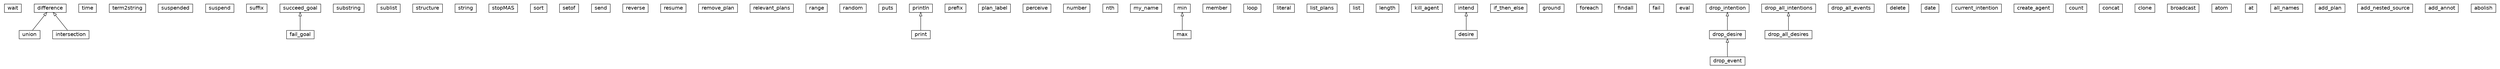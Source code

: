 #!/usr/local/bin/dot
#
# Class diagram 
# Generated by UMLGraph version 5.1 (http://www.umlgraph.org/)
#

digraph G {
	edge [fontname="Helvetica",fontsize=10,labelfontname="Helvetica",labelfontsize=10];
	node [fontname="Helvetica",fontsize=10,shape=plaintext];
	nodesep=0.25;
	ranksep=0.5;
	// jason.stdlib.wait
	c4672 [label=<<table title="jason.stdlib.wait" border="0" cellborder="1" cellspacing="0" cellpadding="2" port="p" href="./wait.html">
		<tr><td><table border="0" cellspacing="0" cellpadding="1">
<tr><td align="center" balign="center"> wait </td></tr>
		</table></td></tr>
		</table>>, fontname="Helvetica", fontcolor="black", fontsize=14.0];
	// jason.stdlib.union
	c4673 [label=<<table title="jason.stdlib.union" border="0" cellborder="1" cellspacing="0" cellpadding="2" port="p" href="./union.html">
		<tr><td><table border="0" cellspacing="0" cellpadding="1">
<tr><td align="center" balign="center"> union </td></tr>
		</table></td></tr>
		</table>>, fontname="Helvetica", fontcolor="black", fontsize=14.0];
	// jason.stdlib.time
	c4674 [label=<<table title="jason.stdlib.time" border="0" cellborder="1" cellspacing="0" cellpadding="2" port="p" href="./time.html">
		<tr><td><table border="0" cellspacing="0" cellpadding="1">
<tr><td align="center" balign="center"> time </td></tr>
		</table></td></tr>
		</table>>, fontname="Helvetica", fontcolor="black", fontsize=14.0];
	// jason.stdlib.term2string
	c4675 [label=<<table title="jason.stdlib.term2string" border="0" cellborder="1" cellspacing="0" cellpadding="2" port="p" href="./term2string.html">
		<tr><td><table border="0" cellspacing="0" cellpadding="1">
<tr><td align="center" balign="center"> term2string </td></tr>
		</table></td></tr>
		</table>>, fontname="Helvetica", fontcolor="black", fontsize=14.0];
	// jason.stdlib.suspended
	c4676 [label=<<table title="jason.stdlib.suspended" border="0" cellborder="1" cellspacing="0" cellpadding="2" port="p" href="./suspended.html">
		<tr><td><table border="0" cellspacing="0" cellpadding="1">
<tr><td align="center" balign="center"> suspended </td></tr>
		</table></td></tr>
		</table>>, fontname="Helvetica", fontcolor="black", fontsize=14.0];
	// jason.stdlib.suspend
	c4677 [label=<<table title="jason.stdlib.suspend" border="0" cellborder="1" cellspacing="0" cellpadding="2" port="p" href="./suspend.html">
		<tr><td><table border="0" cellspacing="0" cellpadding="1">
<tr><td align="center" balign="center"> suspend </td></tr>
		</table></td></tr>
		</table>>, fontname="Helvetica", fontcolor="black", fontsize=14.0];
	// jason.stdlib.suffix
	c4678 [label=<<table title="jason.stdlib.suffix" border="0" cellborder="1" cellspacing="0" cellpadding="2" port="p" href="./suffix.html">
		<tr><td><table border="0" cellspacing="0" cellpadding="1">
<tr><td align="center" balign="center"> suffix </td></tr>
		</table></td></tr>
		</table>>, fontname="Helvetica", fontcolor="black", fontsize=14.0];
	// jason.stdlib.succeed_goal
	c4679 [label=<<table title="jason.stdlib.succeed_goal" border="0" cellborder="1" cellspacing="0" cellpadding="2" port="p" href="./succeed_goal.html">
		<tr><td><table border="0" cellspacing="0" cellpadding="1">
<tr><td align="center" balign="center"> succeed_goal </td></tr>
		</table></td></tr>
		</table>>, fontname="Helvetica", fontcolor="black", fontsize=14.0];
	// jason.stdlib.substring
	c4680 [label=<<table title="jason.stdlib.substring" border="0" cellborder="1" cellspacing="0" cellpadding="2" port="p" href="./substring.html">
		<tr><td><table border="0" cellspacing="0" cellpadding="1">
<tr><td align="center" balign="center"> substring </td></tr>
		</table></td></tr>
		</table>>, fontname="Helvetica", fontcolor="black", fontsize=14.0];
	// jason.stdlib.sublist
	c4681 [label=<<table title="jason.stdlib.sublist" border="0" cellborder="1" cellspacing="0" cellpadding="2" port="p" href="./sublist.html">
		<tr><td><table border="0" cellspacing="0" cellpadding="1">
<tr><td align="center" balign="center"> sublist </td></tr>
		</table></td></tr>
		</table>>, fontname="Helvetica", fontcolor="black", fontsize=14.0];
	// jason.stdlib.structure
	c4682 [label=<<table title="jason.stdlib.structure" border="0" cellborder="1" cellspacing="0" cellpadding="2" port="p" href="./structure.html">
		<tr><td><table border="0" cellspacing="0" cellpadding="1">
<tr><td align="center" balign="center"> structure </td></tr>
		</table></td></tr>
		</table>>, fontname="Helvetica", fontcolor="black", fontsize=14.0];
	// jason.stdlib.string
	c4683 [label=<<table title="jason.stdlib.string" border="0" cellborder="1" cellspacing="0" cellpadding="2" port="p" href="./string.html">
		<tr><td><table border="0" cellspacing="0" cellpadding="1">
<tr><td align="center" balign="center"> string </td></tr>
		</table></td></tr>
		</table>>, fontname="Helvetica", fontcolor="black", fontsize=14.0];
	// jason.stdlib.stopMAS
	c4684 [label=<<table title="jason.stdlib.stopMAS" border="0" cellborder="1" cellspacing="0" cellpadding="2" port="p" href="./stopMAS.html">
		<tr><td><table border="0" cellspacing="0" cellpadding="1">
<tr><td align="center" balign="center"> stopMAS </td></tr>
		</table></td></tr>
		</table>>, fontname="Helvetica", fontcolor="black", fontsize=14.0];
	// jason.stdlib.sort
	c4685 [label=<<table title="jason.stdlib.sort" border="0" cellborder="1" cellspacing="0" cellpadding="2" port="p" href="./sort.html">
		<tr><td><table border="0" cellspacing="0" cellpadding="1">
<tr><td align="center" balign="center"> sort </td></tr>
		</table></td></tr>
		</table>>, fontname="Helvetica", fontcolor="black", fontsize=14.0];
	// jason.stdlib.setof
	c4686 [label=<<table title="jason.stdlib.setof" border="0" cellborder="1" cellspacing="0" cellpadding="2" port="p" href="./setof.html">
		<tr><td><table border="0" cellspacing="0" cellpadding="1">
<tr><td align="center" balign="center"> setof </td></tr>
		</table></td></tr>
		</table>>, fontname="Helvetica", fontcolor="black", fontsize=14.0];
	// jason.stdlib.send
	c4687 [label=<<table title="jason.stdlib.send" border="0" cellborder="1" cellspacing="0" cellpadding="2" port="p" href="./send.html">
		<tr><td><table border="0" cellspacing="0" cellpadding="1">
<tr><td align="center" balign="center"> send </td></tr>
		</table></td></tr>
		</table>>, fontname="Helvetica", fontcolor="black", fontsize=14.0];
	// jason.stdlib.reverse
	c4688 [label=<<table title="jason.stdlib.reverse" border="0" cellborder="1" cellspacing="0" cellpadding="2" port="p" href="./reverse.html">
		<tr><td><table border="0" cellspacing="0" cellpadding="1">
<tr><td align="center" balign="center"> reverse </td></tr>
		</table></td></tr>
		</table>>, fontname="Helvetica", fontcolor="black", fontsize=14.0];
	// jason.stdlib.resume
	c4689 [label=<<table title="jason.stdlib.resume" border="0" cellborder="1" cellspacing="0" cellpadding="2" port="p" href="./resume.html">
		<tr><td><table border="0" cellspacing="0" cellpadding="1">
<tr><td align="center" balign="center"> resume </td></tr>
		</table></td></tr>
		</table>>, fontname="Helvetica", fontcolor="black", fontsize=14.0];
	// jason.stdlib.remove_plan
	c4690 [label=<<table title="jason.stdlib.remove_plan" border="0" cellborder="1" cellspacing="0" cellpadding="2" port="p" href="./remove_plan.html">
		<tr><td><table border="0" cellspacing="0" cellpadding="1">
<tr><td align="center" balign="center"> remove_plan </td></tr>
		</table></td></tr>
		</table>>, fontname="Helvetica", fontcolor="black", fontsize=14.0];
	// jason.stdlib.relevant_plans
	c4691 [label=<<table title="jason.stdlib.relevant_plans" border="0" cellborder="1" cellspacing="0" cellpadding="2" port="p" href="./relevant_plans.html">
		<tr><td><table border="0" cellspacing="0" cellpadding="1">
<tr><td align="center" balign="center"> relevant_plans </td></tr>
		</table></td></tr>
		</table>>, fontname="Helvetica", fontcolor="black", fontsize=14.0];
	// jason.stdlib.range
	c4692 [label=<<table title="jason.stdlib.range" border="0" cellborder="1" cellspacing="0" cellpadding="2" port="p" href="./range.html">
		<tr><td><table border="0" cellspacing="0" cellpadding="1">
<tr><td align="center" balign="center"> range </td></tr>
		</table></td></tr>
		</table>>, fontname="Helvetica", fontcolor="black", fontsize=14.0];
	// jason.stdlib.random
	c4693 [label=<<table title="jason.stdlib.random" border="0" cellborder="1" cellspacing="0" cellpadding="2" port="p" href="./random.html">
		<tr><td><table border="0" cellspacing="0" cellpadding="1">
<tr><td align="center" balign="center"> random </td></tr>
		</table></td></tr>
		</table>>, fontname="Helvetica", fontcolor="black", fontsize=14.0];
	// jason.stdlib.puts
	c4694 [label=<<table title="jason.stdlib.puts" border="0" cellborder="1" cellspacing="0" cellpadding="2" port="p" href="./puts.html">
		<tr><td><table border="0" cellspacing="0" cellpadding="1">
<tr><td align="center" balign="center"> puts </td></tr>
		</table></td></tr>
		</table>>, fontname="Helvetica", fontcolor="black", fontsize=14.0];
	// jason.stdlib.println
	c4695 [label=<<table title="jason.stdlib.println" border="0" cellborder="1" cellspacing="0" cellpadding="2" port="p" href="./println.html">
		<tr><td><table border="0" cellspacing="0" cellpadding="1">
<tr><td align="center" balign="center"> println </td></tr>
		</table></td></tr>
		</table>>, fontname="Helvetica", fontcolor="black", fontsize=14.0];
	// jason.stdlib.print
	c4696 [label=<<table title="jason.stdlib.print" border="0" cellborder="1" cellspacing="0" cellpadding="2" port="p" href="./print.html">
		<tr><td><table border="0" cellspacing="0" cellpadding="1">
<tr><td align="center" balign="center"> print </td></tr>
		</table></td></tr>
		</table>>, fontname="Helvetica", fontcolor="black", fontsize=14.0];
	// jason.stdlib.prefix
	c4697 [label=<<table title="jason.stdlib.prefix" border="0" cellborder="1" cellspacing="0" cellpadding="2" port="p" href="./prefix.html">
		<tr><td><table border="0" cellspacing="0" cellpadding="1">
<tr><td align="center" balign="center"> prefix </td></tr>
		</table></td></tr>
		</table>>, fontname="Helvetica", fontcolor="black", fontsize=14.0];
	// jason.stdlib.plan_label
	c4698 [label=<<table title="jason.stdlib.plan_label" border="0" cellborder="1" cellspacing="0" cellpadding="2" port="p" href="./plan_label.html">
		<tr><td><table border="0" cellspacing="0" cellpadding="1">
<tr><td align="center" balign="center"> plan_label </td></tr>
		</table></td></tr>
		</table>>, fontname="Helvetica", fontcolor="black", fontsize=14.0];
	// jason.stdlib.perceive
	c4699 [label=<<table title="jason.stdlib.perceive" border="0" cellborder="1" cellspacing="0" cellpadding="2" port="p" href="./perceive.html">
		<tr><td><table border="0" cellspacing="0" cellpadding="1">
<tr><td align="center" balign="center"> perceive </td></tr>
		</table></td></tr>
		</table>>, fontname="Helvetica", fontcolor="black", fontsize=14.0];
	// jason.stdlib.number
	c4700 [label=<<table title="jason.stdlib.number" border="0" cellborder="1" cellspacing="0" cellpadding="2" port="p" href="./number.html">
		<tr><td><table border="0" cellspacing="0" cellpadding="1">
<tr><td align="center" balign="center"> number </td></tr>
		</table></td></tr>
		</table>>, fontname="Helvetica", fontcolor="black", fontsize=14.0];
	// jason.stdlib.nth
	c4701 [label=<<table title="jason.stdlib.nth" border="0" cellborder="1" cellspacing="0" cellpadding="2" port="p" href="./nth.html">
		<tr><td><table border="0" cellspacing="0" cellpadding="1">
<tr><td align="center" balign="center"> nth </td></tr>
		</table></td></tr>
		</table>>, fontname="Helvetica", fontcolor="black", fontsize=14.0];
	// jason.stdlib.my_name
	c4702 [label=<<table title="jason.stdlib.my_name" border="0" cellborder="1" cellspacing="0" cellpadding="2" port="p" href="./my_name.html">
		<tr><td><table border="0" cellspacing="0" cellpadding="1">
<tr><td align="center" balign="center"> my_name </td></tr>
		</table></td></tr>
		</table>>, fontname="Helvetica", fontcolor="black", fontsize=14.0];
	// jason.stdlib.min
	c4703 [label=<<table title="jason.stdlib.min" border="0" cellborder="1" cellspacing="0" cellpadding="2" port="p" href="./min.html">
		<tr><td><table border="0" cellspacing="0" cellpadding="1">
<tr><td align="center" balign="center"> min </td></tr>
		</table></td></tr>
		</table>>, fontname="Helvetica", fontcolor="black", fontsize=14.0];
	// jason.stdlib.member
	c4704 [label=<<table title="jason.stdlib.member" border="0" cellborder="1" cellspacing="0" cellpadding="2" port="p" href="./member.html">
		<tr><td><table border="0" cellspacing="0" cellpadding="1">
<tr><td align="center" balign="center"> member </td></tr>
		</table></td></tr>
		</table>>, fontname="Helvetica", fontcolor="black", fontsize=14.0];
	// jason.stdlib.max
	c4705 [label=<<table title="jason.stdlib.max" border="0" cellborder="1" cellspacing="0" cellpadding="2" port="p" href="./max.html">
		<tr><td><table border="0" cellspacing="0" cellpadding="1">
<tr><td align="center" balign="center"> max </td></tr>
		</table></td></tr>
		</table>>, fontname="Helvetica", fontcolor="black", fontsize=14.0];
	// jason.stdlib.loop
	c4706 [label=<<table title="jason.stdlib.loop" border="0" cellborder="1" cellspacing="0" cellpadding="2" port="p" href="./loop.html">
		<tr><td><table border="0" cellspacing="0" cellpadding="1">
<tr><td align="center" balign="center"> loop </td></tr>
		</table></td></tr>
		</table>>, fontname="Helvetica", fontcolor="black", fontsize=14.0];
	// jason.stdlib.literal
	c4707 [label=<<table title="jason.stdlib.literal" border="0" cellborder="1" cellspacing="0" cellpadding="2" port="p" href="./literal.html">
		<tr><td><table border="0" cellspacing="0" cellpadding="1">
<tr><td align="center" balign="center"> literal </td></tr>
		</table></td></tr>
		</table>>, fontname="Helvetica", fontcolor="black", fontsize=14.0];
	// jason.stdlib.list_plans
	c4708 [label=<<table title="jason.stdlib.list_plans" border="0" cellborder="1" cellspacing="0" cellpadding="2" port="p" href="./list_plans.html">
		<tr><td><table border="0" cellspacing="0" cellpadding="1">
<tr><td align="center" balign="center"> list_plans </td></tr>
		</table></td></tr>
		</table>>, fontname="Helvetica", fontcolor="black", fontsize=14.0];
	// jason.stdlib.list
	c4709 [label=<<table title="jason.stdlib.list" border="0" cellborder="1" cellspacing="0" cellpadding="2" port="p" href="./list.html">
		<tr><td><table border="0" cellspacing="0" cellpadding="1">
<tr><td align="center" balign="center"> list </td></tr>
		</table></td></tr>
		</table>>, fontname="Helvetica", fontcolor="black", fontsize=14.0];
	// jason.stdlib.length
	c4710 [label=<<table title="jason.stdlib.length" border="0" cellborder="1" cellspacing="0" cellpadding="2" port="p" href="./length.html">
		<tr><td><table border="0" cellspacing="0" cellpadding="1">
<tr><td align="center" balign="center"> length </td></tr>
		</table></td></tr>
		</table>>, fontname="Helvetica", fontcolor="black", fontsize=14.0];
	// jason.stdlib.kill_agent
	c4711 [label=<<table title="jason.stdlib.kill_agent" border="0" cellborder="1" cellspacing="0" cellpadding="2" port="p" href="./kill_agent.html">
		<tr><td><table border="0" cellspacing="0" cellpadding="1">
<tr><td align="center" balign="center"> kill_agent </td></tr>
		</table></td></tr>
		</table>>, fontname="Helvetica", fontcolor="black", fontsize=14.0];
	// jason.stdlib.intersection
	c4712 [label=<<table title="jason.stdlib.intersection" border="0" cellborder="1" cellspacing="0" cellpadding="2" port="p" href="./intersection.html">
		<tr><td><table border="0" cellspacing="0" cellpadding="1">
<tr><td align="center" balign="center"> intersection </td></tr>
		</table></td></tr>
		</table>>, fontname="Helvetica", fontcolor="black", fontsize=14.0];
	// jason.stdlib.intend
	c4713 [label=<<table title="jason.stdlib.intend" border="0" cellborder="1" cellspacing="0" cellpadding="2" port="p" href="./intend.html">
		<tr><td><table border="0" cellspacing="0" cellpadding="1">
<tr><td align="center" balign="center"> intend </td></tr>
		</table></td></tr>
		</table>>, fontname="Helvetica", fontcolor="black", fontsize=14.0];
	// jason.stdlib.if_then_else
	c4714 [label=<<table title="jason.stdlib.if_then_else" border="0" cellborder="1" cellspacing="0" cellpadding="2" port="p" href="./if_then_else.html">
		<tr><td><table border="0" cellspacing="0" cellpadding="1">
<tr><td align="center" balign="center"> if_then_else </td></tr>
		</table></td></tr>
		</table>>, fontname="Helvetica", fontcolor="black", fontsize=14.0];
	// jason.stdlib.ground
	c4715 [label=<<table title="jason.stdlib.ground" border="0" cellborder="1" cellspacing="0" cellpadding="2" port="p" href="./ground.html">
		<tr><td><table border="0" cellspacing="0" cellpadding="1">
<tr><td align="center" balign="center"> ground </td></tr>
		</table></td></tr>
		</table>>, fontname="Helvetica", fontcolor="black", fontsize=14.0];
	// jason.stdlib.foreach
	c4716 [label=<<table title="jason.stdlib.foreach" border="0" cellborder="1" cellspacing="0" cellpadding="2" port="p" href="./foreach.html">
		<tr><td><table border="0" cellspacing="0" cellpadding="1">
<tr><td align="center" balign="center"> foreach </td></tr>
		</table></td></tr>
		</table>>, fontname="Helvetica", fontcolor="black", fontsize=14.0];
	// jason.stdlib.findall
	c4717 [label=<<table title="jason.stdlib.findall" border="0" cellborder="1" cellspacing="0" cellpadding="2" port="p" href="./findall.html">
		<tr><td><table border="0" cellspacing="0" cellpadding="1">
<tr><td align="center" balign="center"> findall </td></tr>
		</table></td></tr>
		</table>>, fontname="Helvetica", fontcolor="black", fontsize=14.0];
	// jason.stdlib.fail_goal
	c4718 [label=<<table title="jason.stdlib.fail_goal" border="0" cellborder="1" cellspacing="0" cellpadding="2" port="p" href="./fail_goal.html">
		<tr><td><table border="0" cellspacing="0" cellpadding="1">
<tr><td align="center" balign="center"> fail_goal </td></tr>
		</table></td></tr>
		</table>>, fontname="Helvetica", fontcolor="black", fontsize=14.0];
	// jason.stdlib.fail
	c4719 [label=<<table title="jason.stdlib.fail" border="0" cellborder="1" cellspacing="0" cellpadding="2" port="p" href="./fail.html">
		<tr><td><table border="0" cellspacing="0" cellpadding="1">
<tr><td align="center" balign="center"> fail </td></tr>
		</table></td></tr>
		</table>>, fontname="Helvetica", fontcolor="black", fontsize=14.0];
	// jason.stdlib.eval
	c4720 [label=<<table title="jason.stdlib.eval" border="0" cellborder="1" cellspacing="0" cellpadding="2" port="p" href="./eval.html">
		<tr><td><table border="0" cellspacing="0" cellpadding="1">
<tr><td align="center" balign="center"> eval </td></tr>
		</table></td></tr>
		</table>>, fontname="Helvetica", fontcolor="black", fontsize=14.0];
	// jason.stdlib.drop_intention
	c4721 [label=<<table title="jason.stdlib.drop_intention" border="0" cellborder="1" cellspacing="0" cellpadding="2" port="p" href="./drop_intention.html">
		<tr><td><table border="0" cellspacing="0" cellpadding="1">
<tr><td align="center" balign="center"> drop_intention </td></tr>
		</table></td></tr>
		</table>>, fontname="Helvetica", fontcolor="black", fontsize=14.0];
	// jason.stdlib.drop_event
	c4722 [label=<<table title="jason.stdlib.drop_event" border="0" cellborder="1" cellspacing="0" cellpadding="2" port="p" href="./drop_event.html">
		<tr><td><table border="0" cellspacing="0" cellpadding="1">
<tr><td align="center" balign="center"> drop_event </td></tr>
		</table></td></tr>
		</table>>, fontname="Helvetica", fontcolor="black", fontsize=14.0];
	// jason.stdlib.drop_desire
	c4723 [label=<<table title="jason.stdlib.drop_desire" border="0" cellborder="1" cellspacing="0" cellpadding="2" port="p" href="./drop_desire.html">
		<tr><td><table border="0" cellspacing="0" cellpadding="1">
<tr><td align="center" balign="center"> drop_desire </td></tr>
		</table></td></tr>
		</table>>, fontname="Helvetica", fontcolor="black", fontsize=14.0];
	// jason.stdlib.drop_all_intentions
	c4724 [label=<<table title="jason.stdlib.drop_all_intentions" border="0" cellborder="1" cellspacing="0" cellpadding="2" port="p" href="./drop_all_intentions.html">
		<tr><td><table border="0" cellspacing="0" cellpadding="1">
<tr><td align="center" balign="center"> drop_all_intentions </td></tr>
		</table></td></tr>
		</table>>, fontname="Helvetica", fontcolor="black", fontsize=14.0];
	// jason.stdlib.drop_all_events
	c4725 [label=<<table title="jason.stdlib.drop_all_events" border="0" cellborder="1" cellspacing="0" cellpadding="2" port="p" href="./drop_all_events.html">
		<tr><td><table border="0" cellspacing="0" cellpadding="1">
<tr><td align="center" balign="center"> drop_all_events </td></tr>
		</table></td></tr>
		</table>>, fontname="Helvetica", fontcolor="black", fontsize=14.0];
	// jason.stdlib.drop_all_desires
	c4726 [label=<<table title="jason.stdlib.drop_all_desires" border="0" cellborder="1" cellspacing="0" cellpadding="2" port="p" href="./drop_all_desires.html">
		<tr><td><table border="0" cellspacing="0" cellpadding="1">
<tr><td align="center" balign="center"> drop_all_desires </td></tr>
		</table></td></tr>
		</table>>, fontname="Helvetica", fontcolor="black", fontsize=14.0];
	// jason.stdlib.difference
	c4727 [label=<<table title="jason.stdlib.difference" border="0" cellborder="1" cellspacing="0" cellpadding="2" port="p" href="./difference.html">
		<tr><td><table border="0" cellspacing="0" cellpadding="1">
<tr><td align="center" balign="center"> difference </td></tr>
		</table></td></tr>
		</table>>, fontname="Helvetica", fontcolor="black", fontsize=14.0];
	// jason.stdlib.desire
	c4728 [label=<<table title="jason.stdlib.desire" border="0" cellborder="1" cellspacing="0" cellpadding="2" port="p" href="./desire.html">
		<tr><td><table border="0" cellspacing="0" cellpadding="1">
<tr><td align="center" balign="center"> desire </td></tr>
		</table></td></tr>
		</table>>, fontname="Helvetica", fontcolor="black", fontsize=14.0];
	// jason.stdlib.delete
	c4729 [label=<<table title="jason.stdlib.delete" border="0" cellborder="1" cellspacing="0" cellpadding="2" port="p" href="./delete.html">
		<tr><td><table border="0" cellspacing="0" cellpadding="1">
<tr><td align="center" balign="center"> delete </td></tr>
		</table></td></tr>
		</table>>, fontname="Helvetica", fontcolor="black", fontsize=14.0];
	// jason.stdlib.date
	c4730 [label=<<table title="jason.stdlib.date" border="0" cellborder="1" cellspacing="0" cellpadding="2" port="p" href="./date.html">
		<tr><td><table border="0" cellspacing="0" cellpadding="1">
<tr><td align="center" balign="center"> date </td></tr>
		</table></td></tr>
		</table>>, fontname="Helvetica", fontcolor="black", fontsize=14.0];
	// jason.stdlib.current_intention
	c4731 [label=<<table title="jason.stdlib.current_intention" border="0" cellborder="1" cellspacing="0" cellpadding="2" port="p" href="./current_intention.html">
		<tr><td><table border="0" cellspacing="0" cellpadding="1">
<tr><td align="center" balign="center"> current_intention </td></tr>
		</table></td></tr>
		</table>>, fontname="Helvetica", fontcolor="black", fontsize=14.0];
	// jason.stdlib.create_agent
	c4732 [label=<<table title="jason.stdlib.create_agent" border="0" cellborder="1" cellspacing="0" cellpadding="2" port="p" href="./create_agent.html">
		<tr><td><table border="0" cellspacing="0" cellpadding="1">
<tr><td align="center" balign="center"> create_agent </td></tr>
		</table></td></tr>
		</table>>, fontname="Helvetica", fontcolor="black", fontsize=14.0];
	// jason.stdlib.count
	c4733 [label=<<table title="jason.stdlib.count" border="0" cellborder="1" cellspacing="0" cellpadding="2" port="p" href="./count.html">
		<tr><td><table border="0" cellspacing="0" cellpadding="1">
<tr><td align="center" balign="center"> count </td></tr>
		</table></td></tr>
		</table>>, fontname="Helvetica", fontcolor="black", fontsize=14.0];
	// jason.stdlib.concat
	c4734 [label=<<table title="jason.stdlib.concat" border="0" cellborder="1" cellspacing="0" cellpadding="2" port="p" href="./concat.html">
		<tr><td><table border="0" cellspacing="0" cellpadding="1">
<tr><td align="center" balign="center"> concat </td></tr>
		</table></td></tr>
		</table>>, fontname="Helvetica", fontcolor="black", fontsize=14.0];
	// jason.stdlib.clone
	c4735 [label=<<table title="jason.stdlib.clone" border="0" cellborder="1" cellspacing="0" cellpadding="2" port="p" href="./clone.html">
		<tr><td><table border="0" cellspacing="0" cellpadding="1">
<tr><td align="center" balign="center"> clone </td></tr>
		</table></td></tr>
		</table>>, fontname="Helvetica", fontcolor="black", fontsize=14.0];
	// jason.stdlib.broadcast
	c4736 [label=<<table title="jason.stdlib.broadcast" border="0" cellborder="1" cellspacing="0" cellpadding="2" port="p" href="./broadcast.html">
		<tr><td><table border="0" cellspacing="0" cellpadding="1">
<tr><td align="center" balign="center"> broadcast </td></tr>
		</table></td></tr>
		</table>>, fontname="Helvetica", fontcolor="black", fontsize=14.0];
	// jason.stdlib.atom
	c4737 [label=<<table title="jason.stdlib.atom" border="0" cellborder="1" cellspacing="0" cellpadding="2" port="p" href="./atom.html">
		<tr><td><table border="0" cellspacing="0" cellpadding="1">
<tr><td align="center" balign="center"> atom </td></tr>
		</table></td></tr>
		</table>>, fontname="Helvetica", fontcolor="black", fontsize=14.0];
	// jason.stdlib.at
	c4738 [label=<<table title="jason.stdlib.at" border="0" cellborder="1" cellspacing="0" cellpadding="2" port="p" href="./at.html">
		<tr><td><table border="0" cellspacing="0" cellpadding="1">
<tr><td align="center" balign="center"> at </td></tr>
		</table></td></tr>
		</table>>, fontname="Helvetica", fontcolor="black", fontsize=14.0];
	// jason.stdlib.all_names
	c4739 [label=<<table title="jason.stdlib.all_names" border="0" cellborder="1" cellspacing="0" cellpadding="2" port="p" href="./all_names.html">
		<tr><td><table border="0" cellspacing="0" cellpadding="1">
<tr><td align="center" balign="center"> all_names </td></tr>
		</table></td></tr>
		</table>>, fontname="Helvetica", fontcolor="black", fontsize=14.0];
	// jason.stdlib.add_plan
	c4740 [label=<<table title="jason.stdlib.add_plan" border="0" cellborder="1" cellspacing="0" cellpadding="2" port="p" href="./add_plan.html">
		<tr><td><table border="0" cellspacing="0" cellpadding="1">
<tr><td align="center" balign="center"> add_plan </td></tr>
		</table></td></tr>
		</table>>, fontname="Helvetica", fontcolor="black", fontsize=14.0];
	// jason.stdlib.add_nested_source
	c4741 [label=<<table title="jason.stdlib.add_nested_source" border="0" cellborder="1" cellspacing="0" cellpadding="2" port="p" href="./add_nested_source.html">
		<tr><td><table border="0" cellspacing="0" cellpadding="1">
<tr><td align="center" balign="center"> add_nested_source </td></tr>
		</table></td></tr>
		</table>>, fontname="Helvetica", fontcolor="black", fontsize=14.0];
	// jason.stdlib.add_annot
	c4742 [label=<<table title="jason.stdlib.add_annot" border="0" cellborder="1" cellspacing="0" cellpadding="2" port="p" href="./add_annot.html">
		<tr><td><table border="0" cellspacing="0" cellpadding="1">
<tr><td align="center" balign="center"> add_annot </td></tr>
		</table></td></tr>
		</table>>, fontname="Helvetica", fontcolor="black", fontsize=14.0];
	// jason.stdlib.abolish
	c4743 [label=<<table title="jason.stdlib.abolish" border="0" cellborder="1" cellspacing="0" cellpadding="2" port="p" href="./abolish.html">
		<tr><td><table border="0" cellspacing="0" cellpadding="1">
<tr><td align="center" balign="center"> abolish </td></tr>
		</table></td></tr>
		</table>>, fontname="Helvetica", fontcolor="black", fontsize=14.0];
	//jason.stdlib.union extends jason.stdlib.difference
	c4727:p -> c4673:p [dir=back,arrowtail=empty];
	//jason.stdlib.print extends jason.stdlib.println
	c4695:p -> c4696:p [dir=back,arrowtail=empty];
	//jason.stdlib.max extends jason.stdlib.min
	c4703:p -> c4705:p [dir=back,arrowtail=empty];
	//jason.stdlib.intersection extends jason.stdlib.difference
	c4727:p -> c4712:p [dir=back,arrowtail=empty];
	//jason.stdlib.fail_goal extends jason.stdlib.succeed_goal
	c4679:p -> c4718:p [dir=back,arrowtail=empty];
	//jason.stdlib.drop_event extends jason.stdlib.drop_desire
	c4723:p -> c4722:p [dir=back,arrowtail=empty];
	//jason.stdlib.drop_desire extends jason.stdlib.drop_intention
	c4721:p -> c4723:p [dir=back,arrowtail=empty];
	//jason.stdlib.drop_all_desires extends jason.stdlib.drop_all_intentions
	c4724:p -> c4726:p [dir=back,arrowtail=empty];
	//jason.stdlib.desire extends jason.stdlib.intend
	c4713:p -> c4728:p [dir=back,arrowtail=empty];
}

